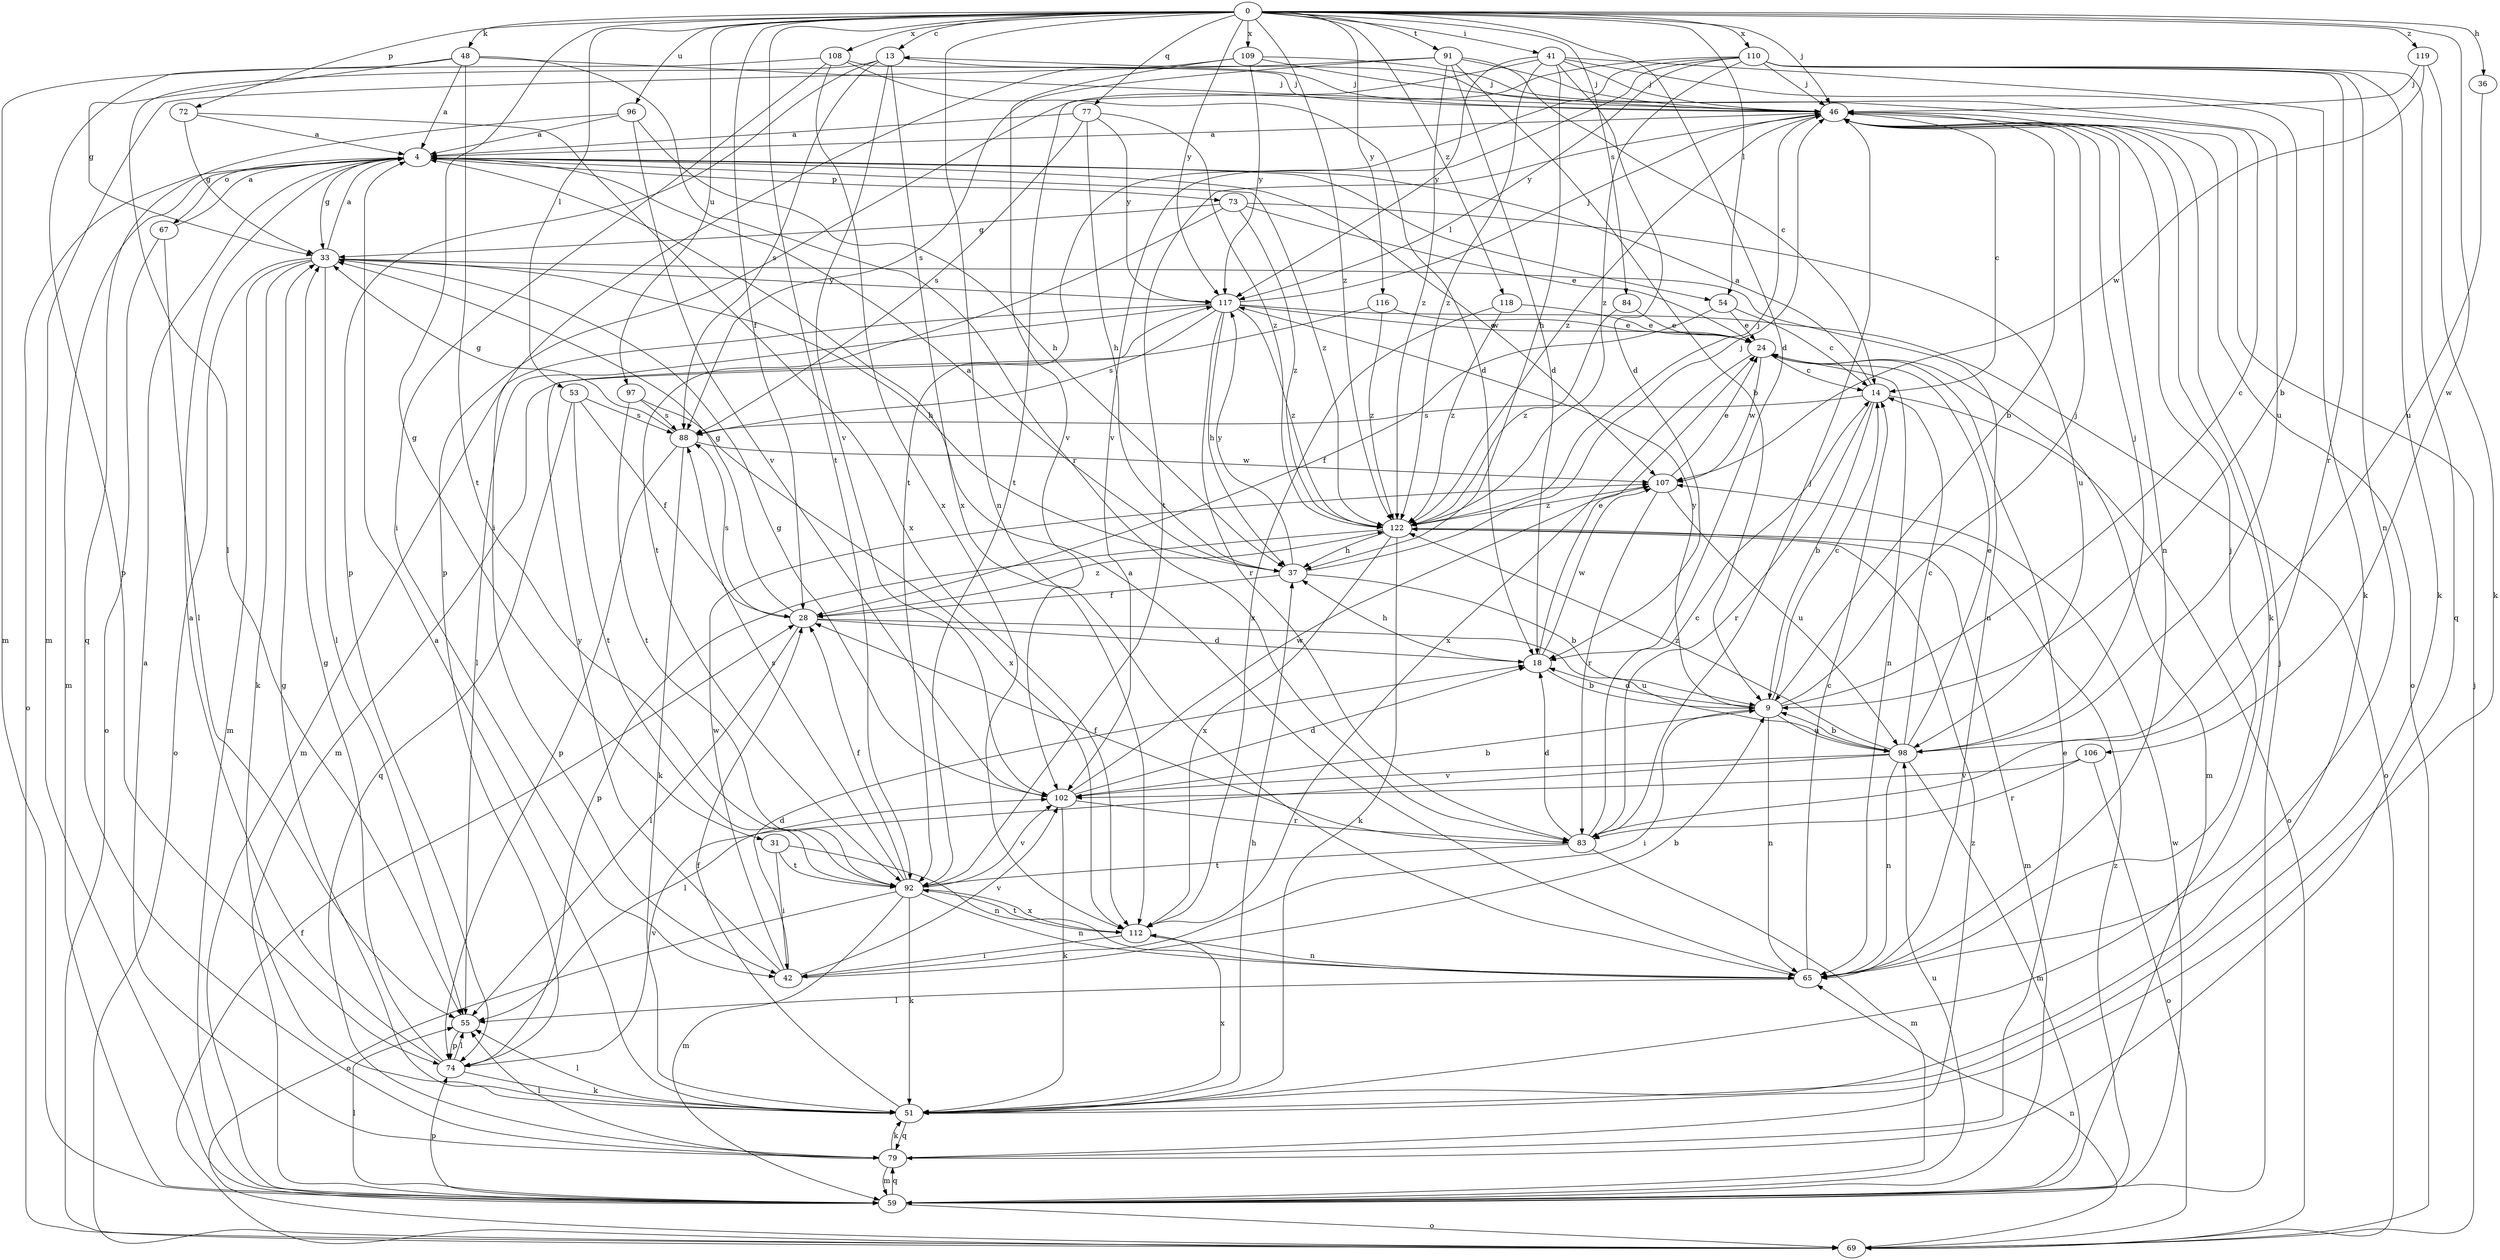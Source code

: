 strict digraph  {
0;
4;
9;
13;
14;
18;
24;
28;
31;
33;
36;
37;
41;
42;
46;
48;
51;
53;
54;
55;
59;
65;
67;
69;
72;
73;
74;
77;
79;
83;
84;
88;
91;
92;
96;
97;
98;
102;
106;
107;
108;
109;
110;
112;
116;
117;
118;
119;
122;
0 -> 13  [label=c];
0 -> 18  [label=d];
0 -> 28  [label=f];
0 -> 31  [label=g];
0 -> 36  [label=h];
0 -> 41  [label=i];
0 -> 46  [label=j];
0 -> 48  [label=k];
0 -> 53  [label=l];
0 -> 54  [label=l];
0 -> 65  [label=n];
0 -> 72  [label=p];
0 -> 77  [label=q];
0 -> 84  [label=s];
0 -> 91  [label=t];
0 -> 92  [label=t];
0 -> 96  [label=u];
0 -> 97  [label=u];
0 -> 106  [label=w];
0 -> 108  [label=x];
0 -> 109  [label=x];
0 -> 110  [label=x];
0 -> 116  [label=y];
0 -> 117  [label=y];
0 -> 118  [label=z];
0 -> 119  [label=z];
0 -> 122  [label=z];
4 -> 33  [label=g];
4 -> 54  [label=l];
4 -> 59  [label=m];
4 -> 67  [label=o];
4 -> 69  [label=o];
4 -> 73  [label=p];
4 -> 107  [label=w];
4 -> 122  [label=z];
9 -> 13  [label=c];
9 -> 14  [label=c];
9 -> 18  [label=d];
9 -> 42  [label=i];
9 -> 46  [label=j];
9 -> 65  [label=n];
9 -> 98  [label=u];
9 -> 117  [label=y];
13 -> 46  [label=j];
13 -> 55  [label=l];
13 -> 74  [label=p];
13 -> 88  [label=s];
13 -> 102  [label=v];
13 -> 112  [label=x];
14 -> 4  [label=a];
14 -> 9  [label=b];
14 -> 69  [label=o];
14 -> 83  [label=r];
14 -> 88  [label=s];
18 -> 9  [label=b];
18 -> 24  [label=e];
18 -> 37  [label=h];
18 -> 107  [label=w];
24 -> 14  [label=c];
24 -> 59  [label=m];
24 -> 65  [label=n];
24 -> 107  [label=w];
24 -> 112  [label=x];
28 -> 18  [label=d];
28 -> 33  [label=g];
28 -> 55  [label=l];
28 -> 88  [label=s];
28 -> 98  [label=u];
28 -> 122  [label=z];
31 -> 42  [label=i];
31 -> 65  [label=n];
31 -> 92  [label=t];
33 -> 4  [label=a];
33 -> 37  [label=h];
33 -> 51  [label=k];
33 -> 55  [label=l];
33 -> 59  [label=m];
33 -> 65  [label=n];
33 -> 69  [label=o];
33 -> 117  [label=y];
36 -> 98  [label=u];
37 -> 4  [label=a];
37 -> 9  [label=b];
37 -> 28  [label=f];
37 -> 46  [label=j];
37 -> 117  [label=y];
41 -> 9  [label=b];
41 -> 18  [label=d];
41 -> 37  [label=h];
41 -> 46  [label=j];
41 -> 51  [label=k];
41 -> 92  [label=t];
41 -> 117  [label=y];
41 -> 122  [label=z];
42 -> 9  [label=b];
42 -> 18  [label=d];
42 -> 102  [label=v];
42 -> 107  [label=w];
42 -> 117  [label=y];
46 -> 4  [label=a];
46 -> 9  [label=b];
46 -> 14  [label=c];
46 -> 51  [label=k];
46 -> 65  [label=n];
46 -> 69  [label=o];
46 -> 92  [label=t];
46 -> 122  [label=z];
48 -> 4  [label=a];
48 -> 33  [label=g];
48 -> 46  [label=j];
48 -> 59  [label=m];
48 -> 83  [label=r];
48 -> 92  [label=t];
51 -> 4  [label=a];
51 -> 28  [label=f];
51 -> 33  [label=g];
51 -> 37  [label=h];
51 -> 55  [label=l];
51 -> 79  [label=q];
51 -> 112  [label=x];
53 -> 28  [label=f];
53 -> 79  [label=q];
53 -> 88  [label=s];
53 -> 92  [label=t];
54 -> 14  [label=c];
54 -> 24  [label=e];
54 -> 28  [label=f];
55 -> 74  [label=p];
59 -> 46  [label=j];
59 -> 55  [label=l];
59 -> 69  [label=o];
59 -> 74  [label=p];
59 -> 79  [label=q];
59 -> 98  [label=u];
59 -> 107  [label=w];
59 -> 122  [label=z];
65 -> 4  [label=a];
65 -> 14  [label=c];
65 -> 46  [label=j];
65 -> 55  [label=l];
67 -> 4  [label=a];
67 -> 55  [label=l];
67 -> 69  [label=o];
69 -> 28  [label=f];
69 -> 46  [label=j];
69 -> 65  [label=n];
72 -> 4  [label=a];
72 -> 33  [label=g];
72 -> 112  [label=x];
73 -> 24  [label=e];
73 -> 33  [label=g];
73 -> 92  [label=t];
73 -> 98  [label=u];
73 -> 122  [label=z];
74 -> 4  [label=a];
74 -> 33  [label=g];
74 -> 51  [label=k];
74 -> 55  [label=l];
74 -> 102  [label=v];
77 -> 4  [label=a];
77 -> 37  [label=h];
77 -> 88  [label=s];
77 -> 117  [label=y];
77 -> 122  [label=z];
79 -> 4  [label=a];
79 -> 24  [label=e];
79 -> 51  [label=k];
79 -> 55  [label=l];
79 -> 59  [label=m];
79 -> 122  [label=z];
83 -> 14  [label=c];
83 -> 18  [label=d];
83 -> 28  [label=f];
83 -> 46  [label=j];
83 -> 59  [label=m];
83 -> 92  [label=t];
84 -> 24  [label=e];
84 -> 122  [label=z];
88 -> 33  [label=g];
88 -> 51  [label=k];
88 -> 74  [label=p];
88 -> 107  [label=w];
91 -> 9  [label=b];
91 -> 14  [label=c];
91 -> 18  [label=d];
91 -> 46  [label=j];
91 -> 59  [label=m];
91 -> 88  [label=s];
91 -> 122  [label=z];
92 -> 28  [label=f];
92 -> 51  [label=k];
92 -> 59  [label=m];
92 -> 65  [label=n];
92 -> 69  [label=o];
92 -> 88  [label=s];
92 -> 102  [label=v];
92 -> 112  [label=x];
96 -> 4  [label=a];
96 -> 37  [label=h];
96 -> 79  [label=q];
96 -> 102  [label=v];
97 -> 88  [label=s];
97 -> 92  [label=t];
97 -> 112  [label=x];
98 -> 9  [label=b];
98 -> 14  [label=c];
98 -> 24  [label=e];
98 -> 46  [label=j];
98 -> 55  [label=l];
98 -> 59  [label=m];
98 -> 65  [label=n];
98 -> 102  [label=v];
98 -> 122  [label=z];
102 -> 9  [label=b];
102 -> 18  [label=d];
102 -> 33  [label=g];
102 -> 51  [label=k];
102 -> 83  [label=r];
102 -> 107  [label=w];
106 -> 69  [label=o];
106 -> 83  [label=r];
106 -> 102  [label=v];
107 -> 24  [label=e];
107 -> 83  [label=r];
107 -> 98  [label=u];
107 -> 122  [label=z];
108 -> 18  [label=d];
108 -> 42  [label=i];
108 -> 46  [label=j];
108 -> 74  [label=p];
108 -> 112  [label=x];
109 -> 42  [label=i];
109 -> 46  [label=j];
109 -> 98  [label=u];
109 -> 102  [label=v];
109 -> 117  [label=y];
110 -> 46  [label=j];
110 -> 51  [label=k];
110 -> 65  [label=n];
110 -> 74  [label=p];
110 -> 79  [label=q];
110 -> 83  [label=r];
110 -> 92  [label=t];
110 -> 102  [label=v];
110 -> 117  [label=y];
110 -> 122  [label=z];
112 -> 42  [label=i];
112 -> 65  [label=n];
112 -> 92  [label=t];
116 -> 24  [label=e];
116 -> 59  [label=m];
116 -> 122  [label=z];
117 -> 24  [label=e];
117 -> 37  [label=h];
117 -> 46  [label=j];
117 -> 55  [label=l];
117 -> 59  [label=m];
117 -> 69  [label=o];
117 -> 83  [label=r];
117 -> 88  [label=s];
117 -> 122  [label=z];
118 -> 24  [label=e];
118 -> 112  [label=x];
118 -> 122  [label=z];
119 -> 46  [label=j];
119 -> 51  [label=k];
119 -> 107  [label=w];
122 -> 37  [label=h];
122 -> 46  [label=j];
122 -> 51  [label=k];
122 -> 59  [label=m];
122 -> 74  [label=p];
122 -> 112  [label=x];
}
